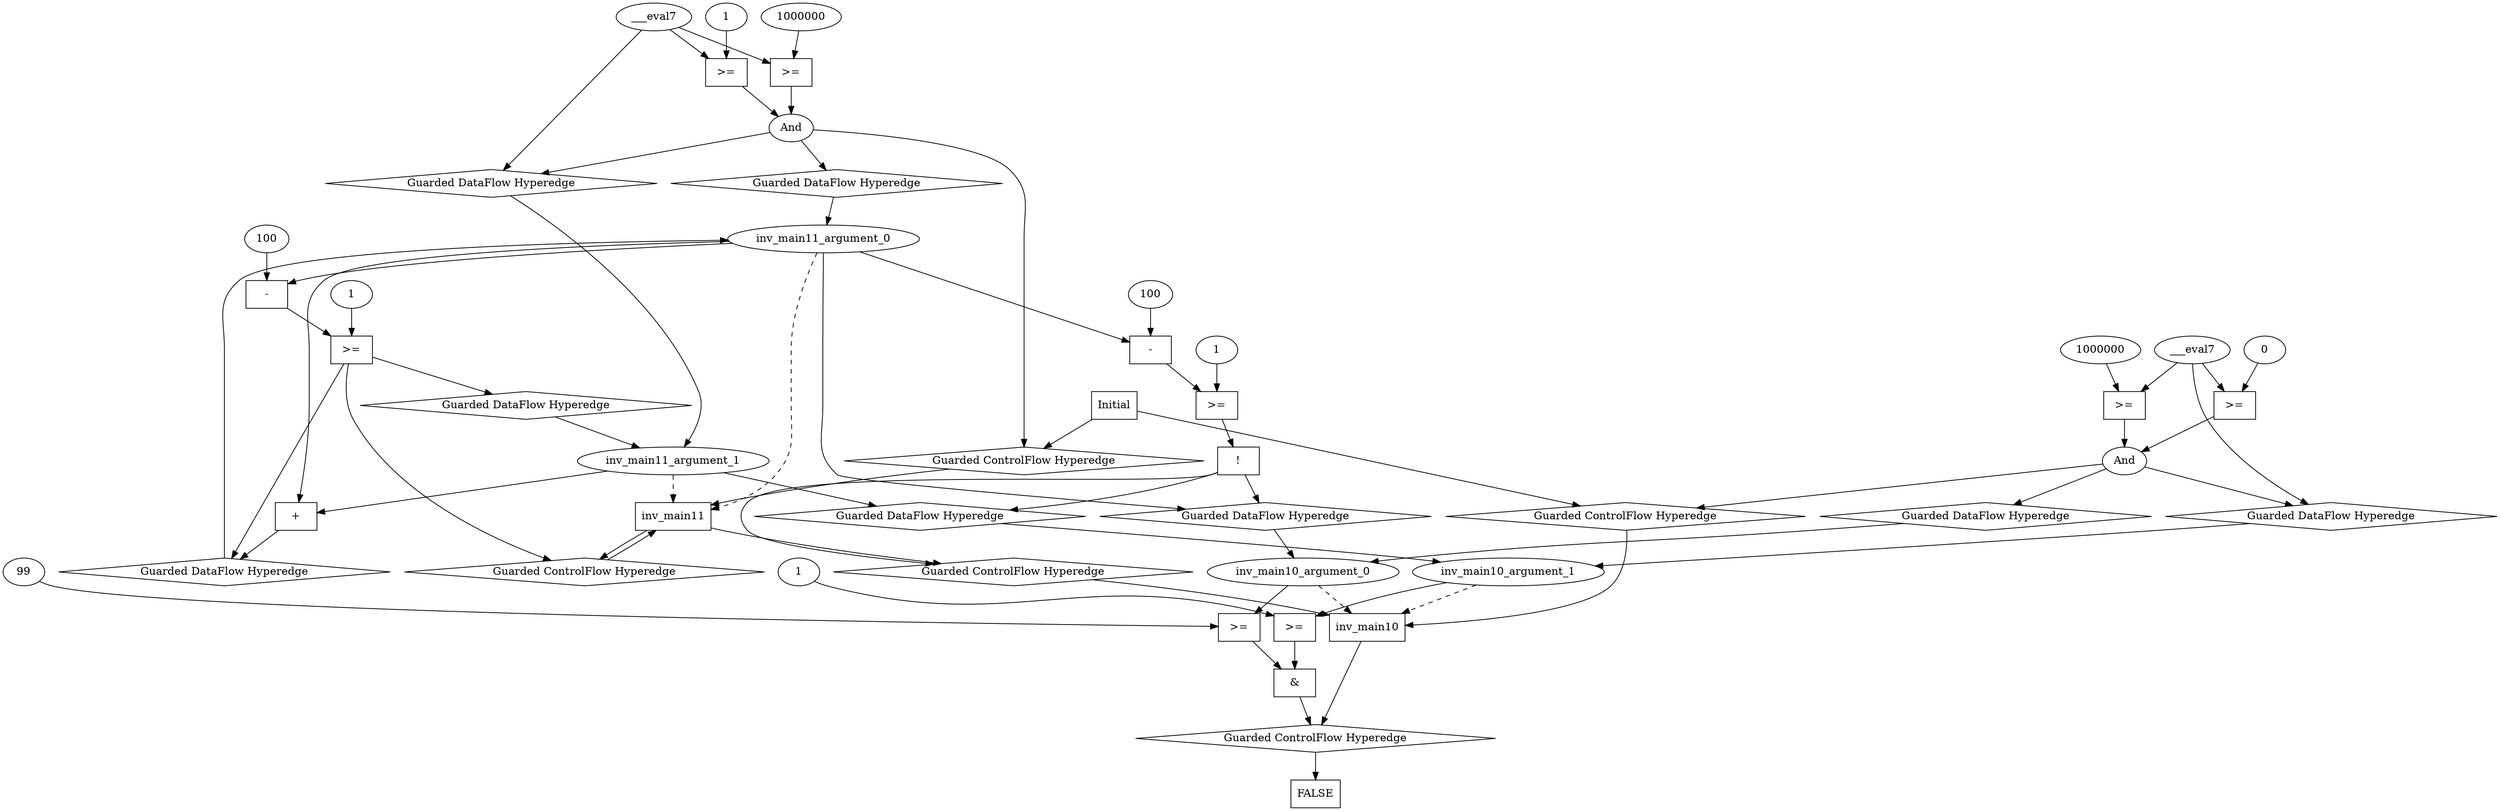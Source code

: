 digraph dag {
inv_main10 [label="inv_main10" shape="rect"];
inv_main11 [label="inv_main11" shape="rect"];
FALSE [label="FALSE" shape="rect"];
Initial [label="Initial" shape="rect"];
ControlFowHyperEdge_0 [label="Guarded ControlFlow Hyperedge" shape="diamond"];
inv_main11 -> ControlFowHyperEdge_0[label=""]
ControlFowHyperEdge_0 -> inv_main10[label=""]
ControlFowHyperEdge_1 [label="Guarded ControlFlow Hyperedge" shape="diamond"];
inv_main11 -> ControlFowHyperEdge_1[label=""]
ControlFowHyperEdge_1 -> inv_main11[label=""]
ControlFowHyperEdge_2 [label="Guarded ControlFlow Hyperedge" shape="diamond"];
Initial -> ControlFowHyperEdge_2[label=""]
ControlFowHyperEdge_2 -> inv_main11[label=""]
ControlFowHyperEdge_3 [label="Guarded ControlFlow Hyperedge" shape="diamond"];
Initial -> ControlFowHyperEdge_3[label=""]
ControlFowHyperEdge_3 -> inv_main10[label=""]
ControlFowHyperEdge_4 [label="Guarded ControlFlow Hyperedge" shape="diamond"];
inv_main10 -> ControlFowHyperEdge_4[label=""]
ControlFowHyperEdge_4 -> FALSE[label=""]
inv_main10_argument_0 [label="inv_main10_argument_0" shape="oval"];
inv_main10_argument_0 -> inv_main10[label="" style="dashed"]
inv_main10_argument_1 [label="inv_main10_argument_1" shape="oval"];
inv_main10_argument_1 -> inv_main10[label="" style="dashed"]
inv_main11_argument_0 [label="inv_main11_argument_0" shape="oval"];
inv_main11_argument_0 -> inv_main11[label="" style="dashed"]
inv_main11_argument_1 [label="inv_main11_argument_1" shape="oval"];
inv_main11_argument_1 -> inv_main11[label="" style="dashed"]

xxxinv_main10___inv_main11_0xxxguard_0_node_0 [label="!" shape="rect"];
xxxinv_main10___inv_main11_0xxxguard_0_node_1 [label=">=" shape="rect"];
xxxinv_main10___inv_main11_0xxxguard_0_node_2 [label="-" shape="rect"];
xxxinv_main10___inv_main11_0xxxguard_0_node_3 [label="100"];
xxxinv_main10___inv_main11_0xxxguard_0_node_5 [label="1"];
xxxinv_main10___inv_main11_0xxxguard_0_node_1->xxxinv_main10___inv_main11_0xxxguard_0_node_0
xxxinv_main10___inv_main11_0xxxguard_0_node_2->xxxinv_main10___inv_main11_0xxxguard_0_node_1
xxxinv_main10___inv_main11_0xxxguard_0_node_5->xxxinv_main10___inv_main11_0xxxguard_0_node_1
xxxinv_main10___inv_main11_0xxxguard_0_node_3->xxxinv_main10___inv_main11_0xxxguard_0_node_2
inv_main11_argument_0->xxxinv_main10___inv_main11_0xxxguard_0_node_2

xxxinv_main10___inv_main11_0xxxguard_0_node_0->ControlFowHyperEdge_0 [label=""];
xxxinv_main11___inv_main11_1xxxguard_0_node_0 [label=">=" shape="rect"];
xxxinv_main11___inv_main11_1xxxguard_0_node_1 [label="-" shape="rect"];
xxxinv_main11___inv_main11_1xxxguard_0_node_2 [label="100"];
xxxinv_main11___inv_main11_1xxxguard_0_node_4 [label="1"];
xxxinv_main11___inv_main11_1xxxguard_0_node_1->xxxinv_main11___inv_main11_1xxxguard_0_node_0
xxxinv_main11___inv_main11_1xxxguard_0_node_4->xxxinv_main11___inv_main11_1xxxguard_0_node_0
xxxinv_main11___inv_main11_1xxxguard_0_node_2->xxxinv_main11___inv_main11_1xxxguard_0_node_1
inv_main11_argument_0->xxxinv_main11___inv_main11_1xxxguard_0_node_1

xxxinv_main11___inv_main11_1xxxguard_0_node_0->ControlFowHyperEdge_1 [label=""];
xxxinv_main11___inv_main11_1xxxdataFlow_0_node_0 [label="+" shape="rect"];
inv_main11_argument_0->xxxinv_main11___inv_main11_1xxxdataFlow_0_node_0
inv_main11_argument_1->xxxinv_main11___inv_main11_1xxxdataFlow_0_node_0

xxxinv_main11___inv_main11_1xxxdataFlow_0_node_0->DataFowHyperEdge_1_inv_main11_argument_0 [label=""];
xxxinv_main11___Initial_2xxxguard_0_node_0 [label="And"];
xxxinv_main11___Initial_2xxxguard_0_node_1 [label=">=" shape="rect"];
xxxinv_main11___Initial_2xxxguard_0_node_3 [label="1"];
xxxinv_main11___Initial_2xxxguard_0_node_4 [label=">=" shape="rect"];
xxxinv_main11___Initial_2xxxguard_0_node_5 [label="1000000"];
xxxinv_main11___Initial_2xxxguard_0_node_1->xxxinv_main11___Initial_2xxxguard_0_node_0
xxxinv_main11___Initial_2xxxguard_0_node_4->xxxinv_main11___Initial_2xxxguard_0_node_0
xxxinv_main11___Initial_2xxxdataFlow_0_node_0->xxxinv_main11___Initial_2xxxguard_0_node_1
xxxinv_main11___Initial_2xxxguard_0_node_3->xxxinv_main11___Initial_2xxxguard_0_node_1
xxxinv_main11___Initial_2xxxguard_0_node_5->xxxinv_main11___Initial_2xxxguard_0_node_4
xxxinv_main11___Initial_2xxxdataFlow_0_node_0->xxxinv_main11___Initial_2xxxguard_0_node_4

xxxinv_main11___Initial_2xxxguard_0_node_0->ControlFowHyperEdge_2 [label=""];
xxxinv_main11___Initial_2xxxdataFlow_0_node_0 [label="___eval7"];

xxxinv_main11___Initial_2xxxdataFlow_0_node_0->DataFowHyperEdge_2_inv_main11_argument_1 [label=""];
xxxinv_main10___Initial_3xxxguard_0_node_0 [label="And"];
xxxinv_main10___Initial_3xxxguard_0_node_1 [label=">=" shape="rect"];
xxxinv_main10___Initial_3xxxguard_0_node_2 [label="0"];
xxxinv_main10___Initial_3xxxguard_0_node_4 [label=">=" shape="rect"];
xxxinv_main10___Initial_3xxxguard_0_node_5 [label="1000000"];
xxxinv_main10___Initial_3xxxguard_0_node_1->xxxinv_main10___Initial_3xxxguard_0_node_0
xxxinv_main10___Initial_3xxxguard_0_node_4->xxxinv_main10___Initial_3xxxguard_0_node_0
xxxinv_main10___Initial_3xxxguard_0_node_2->xxxinv_main10___Initial_3xxxguard_0_node_1
xxxinv_main10___Initial_3xxxdataFlow_0_node_0->xxxinv_main10___Initial_3xxxguard_0_node_1
xxxinv_main10___Initial_3xxxguard_0_node_5->xxxinv_main10___Initial_3xxxguard_0_node_4
xxxinv_main10___Initial_3xxxdataFlow_0_node_0->xxxinv_main10___Initial_3xxxguard_0_node_4

xxxinv_main10___Initial_3xxxguard_0_node_0->ControlFowHyperEdge_3 [label=""];
xxxinv_main10___Initial_3xxxdataFlow_0_node_0 [label="___eval7"];

xxxinv_main10___Initial_3xxxdataFlow_0_node_0->DataFowHyperEdge_3_inv_main10_argument_1 [label=""];
xxxFALSE___inv_main10_4xxx_and [label="&" shape="rect"];
xxxFALSE___inv_main10_4xxxguard_0_node_0 [label=">=" shape="rect"];
xxxFALSE___inv_main10_4xxxguard_0_node_1 [label="99"];
xxxFALSE___inv_main10_4xxxguard_0_node_1->xxxFALSE___inv_main10_4xxxguard_0_node_0
inv_main10_argument_0->xxxFALSE___inv_main10_4xxxguard_0_node_0

xxxFALSE___inv_main10_4xxxguard_0_node_0->xxxFALSE___inv_main10_4xxx_and [label=""];
xxxFALSE___inv_main10_4xxxguard1_node_0 [label=">=" shape="rect"];
xxxFALSE___inv_main10_4xxxguard1_node_2 [label="1"];
inv_main10_argument_1->xxxFALSE___inv_main10_4xxxguard1_node_0
xxxFALSE___inv_main10_4xxxguard1_node_2->xxxFALSE___inv_main10_4xxxguard1_node_0

xxxFALSE___inv_main10_4xxxguard1_node_0->xxxFALSE___inv_main10_4xxx_and [label=""];
xxxFALSE___inv_main10_4xxx_and->ControlFowHyperEdge_4 [label=""];
DataFowHyperEdge_0_inv_main10_argument_0 [label="Guarded DataFlow Hyperedge" shape="diamond"];
DataFowHyperEdge_0_inv_main10_argument_0 -> inv_main10_argument_0[label=""]
xxxinv_main10___inv_main11_0xxxguard_0_node_0 -> DataFowHyperEdge_0_inv_main10_argument_0[label=""]
DataFowHyperEdge_0_inv_main10_argument_1 [label="Guarded DataFlow Hyperedge" shape="diamond"];
DataFowHyperEdge_0_inv_main10_argument_1 -> inv_main10_argument_1[label=""]
xxxinv_main10___inv_main11_0xxxguard_0_node_0 -> DataFowHyperEdge_0_inv_main10_argument_1[label=""]
DataFowHyperEdge_1_inv_main11_argument_0 [label="Guarded DataFlow Hyperedge" shape="diamond"];
DataFowHyperEdge_1_inv_main11_argument_0 -> inv_main11_argument_0[label=""]
xxxinv_main11___inv_main11_1xxxguard_0_node_0 -> DataFowHyperEdge_1_inv_main11_argument_0[label=""]
DataFowHyperEdge_1_inv_main11_argument_1 [label="Guarded DataFlow Hyperedge" shape="diamond"];
DataFowHyperEdge_1_inv_main11_argument_1 -> inv_main11_argument_1[label=""]
xxxinv_main11___inv_main11_1xxxguard_0_node_0 -> DataFowHyperEdge_1_inv_main11_argument_1[label=""]
DataFowHyperEdge_2_inv_main11_argument_0 [label="Guarded DataFlow Hyperedge" shape="diamond"];
DataFowHyperEdge_2_inv_main11_argument_0 -> inv_main11_argument_0[label=""]
xxxinv_main11___Initial_2xxxguard_0_node_0 -> DataFowHyperEdge_2_inv_main11_argument_0[label=""]
DataFowHyperEdge_2_inv_main11_argument_1 [label="Guarded DataFlow Hyperedge" shape="diamond"];
DataFowHyperEdge_2_inv_main11_argument_1 -> inv_main11_argument_1[label=""]
xxxinv_main11___Initial_2xxxguard_0_node_0 -> DataFowHyperEdge_2_inv_main11_argument_1[label=""]
DataFowHyperEdge_3_inv_main10_argument_0 [label="Guarded DataFlow Hyperedge" shape="diamond"];
DataFowHyperEdge_3_inv_main10_argument_0 -> inv_main10_argument_0[label=""]
xxxinv_main10___Initial_3xxxguard_0_node_0 -> DataFowHyperEdge_3_inv_main10_argument_0[label=""]
DataFowHyperEdge_3_inv_main10_argument_1 [label="Guarded DataFlow Hyperedge" shape="diamond"];
DataFowHyperEdge_3_inv_main10_argument_1 -> inv_main10_argument_1[label=""]
xxxinv_main10___Initial_3xxxguard_0_node_0 -> DataFowHyperEdge_3_inv_main10_argument_1[label=""]
inv_main11_argument_0 -> DataFowHyperEdge_0_inv_main10_argument_0[label=""]
inv_main11_argument_1 -> DataFowHyperEdge_0_inv_main10_argument_1[label=""]
}

